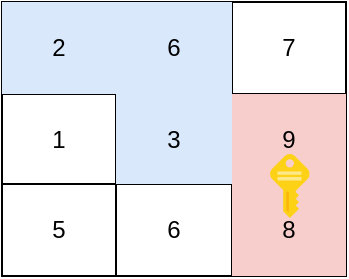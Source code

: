 <mxfile version="22.0.8" type="github">
  <diagram name="第 1 页" id="kbOdk6Lyz25s7205qlWB">
    <mxGraphModel dx="1375" dy="324" grid="0" gridSize="10" guides="1" tooltips="1" connect="1" arrows="1" fold="1" page="1" pageScale="1" pageWidth="827" pageHeight="1169" math="0" shadow="0">
      <root>
        <mxCell id="0" />
        <mxCell id="1" parent="0" />
        <mxCell id="M8ssOaXwAP-rkPCtN_ss-1" value="" style="shape=table;startSize=0;container=1;collapsible=0;childLayout=tableLayout;" vertex="1" parent="1">
          <mxGeometry x="-475" y="186" width="172" height="137" as="geometry" />
        </mxCell>
        <mxCell id="M8ssOaXwAP-rkPCtN_ss-2" value="" style="shape=tableRow;horizontal=0;startSize=0;swimlaneHead=0;swimlaneBody=0;strokeColor=inherit;top=0;left=0;bottom=0;right=0;collapsible=0;dropTarget=0;fillColor=none;points=[[0,0.5],[1,0.5]];portConstraint=eastwest;" vertex="1" parent="M8ssOaXwAP-rkPCtN_ss-1">
          <mxGeometry width="172" height="46" as="geometry" />
        </mxCell>
        <mxCell id="M8ssOaXwAP-rkPCtN_ss-3" value="2" style="shape=partialRectangle;html=1;whiteSpace=wrap;connectable=0;strokeColor=#6c8ebf;overflow=hidden;fillColor=#dae8fc;top=0;left=0;bottom=0;right=0;pointerEvents=1;" vertex="1" parent="M8ssOaXwAP-rkPCtN_ss-2">
          <mxGeometry width="57" height="46" as="geometry">
            <mxRectangle width="57" height="46" as="alternateBounds" />
          </mxGeometry>
        </mxCell>
        <mxCell id="M8ssOaXwAP-rkPCtN_ss-4" value="6" style="shape=partialRectangle;html=1;whiteSpace=wrap;connectable=0;strokeColor=#6c8ebf;overflow=hidden;fillColor=#dae8fc;top=0;left=0;bottom=0;right=0;pointerEvents=1;" vertex="1" parent="M8ssOaXwAP-rkPCtN_ss-2">
          <mxGeometry x="57" width="58" height="46" as="geometry">
            <mxRectangle width="58" height="46" as="alternateBounds" />
          </mxGeometry>
        </mxCell>
        <mxCell id="M8ssOaXwAP-rkPCtN_ss-5" value="7" style="shape=partialRectangle;html=1;whiteSpace=wrap;connectable=0;strokeColor=inherit;overflow=hidden;fillColor=none;top=0;left=0;bottom=0;right=0;pointerEvents=1;" vertex="1" parent="M8ssOaXwAP-rkPCtN_ss-2">
          <mxGeometry x="115" width="57" height="46" as="geometry">
            <mxRectangle width="57" height="46" as="alternateBounds" />
          </mxGeometry>
        </mxCell>
        <mxCell id="M8ssOaXwAP-rkPCtN_ss-6" value="" style="shape=tableRow;horizontal=0;startSize=0;swimlaneHead=0;swimlaneBody=0;strokeColor=inherit;top=0;left=0;bottom=0;right=0;collapsible=0;dropTarget=0;fillColor=none;points=[[0,0.5],[1,0.5]];portConstraint=eastwest;" vertex="1" parent="M8ssOaXwAP-rkPCtN_ss-1">
          <mxGeometry y="46" width="172" height="45" as="geometry" />
        </mxCell>
        <mxCell id="M8ssOaXwAP-rkPCtN_ss-7" value="1" style="shape=partialRectangle;html=1;whiteSpace=wrap;connectable=0;strokeColor=inherit;overflow=hidden;fillColor=none;top=0;left=0;bottom=0;right=0;pointerEvents=1;" vertex="1" parent="M8ssOaXwAP-rkPCtN_ss-6">
          <mxGeometry width="57" height="45" as="geometry">
            <mxRectangle width="57" height="45" as="alternateBounds" />
          </mxGeometry>
        </mxCell>
        <mxCell id="M8ssOaXwAP-rkPCtN_ss-8" value="3" style="shape=partialRectangle;html=1;whiteSpace=wrap;connectable=0;strokeColor=#6c8ebf;overflow=hidden;fillColor=#dae8fc;top=0;left=0;bottom=0;right=0;pointerEvents=1;" vertex="1" parent="M8ssOaXwAP-rkPCtN_ss-6">
          <mxGeometry x="57" width="58" height="45" as="geometry">
            <mxRectangle width="58" height="45" as="alternateBounds" />
          </mxGeometry>
        </mxCell>
        <mxCell id="M8ssOaXwAP-rkPCtN_ss-9" value="9" style="shape=partialRectangle;html=1;whiteSpace=wrap;connectable=0;strokeColor=#b85450;overflow=hidden;fillColor=#f8cecc;top=0;left=0;bottom=0;right=0;pointerEvents=1;" vertex="1" parent="M8ssOaXwAP-rkPCtN_ss-6">
          <mxGeometry x="115" width="57" height="45" as="geometry">
            <mxRectangle width="57" height="45" as="alternateBounds" />
          </mxGeometry>
        </mxCell>
        <mxCell id="M8ssOaXwAP-rkPCtN_ss-10" value="" style="shape=tableRow;horizontal=0;startSize=0;swimlaneHead=0;swimlaneBody=0;strokeColor=inherit;top=0;left=0;bottom=0;right=0;collapsible=0;dropTarget=0;fillColor=none;points=[[0,0.5],[1,0.5]];portConstraint=eastwest;" vertex="1" parent="M8ssOaXwAP-rkPCtN_ss-1">
          <mxGeometry y="91" width="172" height="46" as="geometry" />
        </mxCell>
        <mxCell id="M8ssOaXwAP-rkPCtN_ss-11" value="5" style="shape=partialRectangle;html=1;whiteSpace=wrap;connectable=0;strokeColor=inherit;overflow=hidden;fillColor=none;top=0;left=0;bottom=0;right=0;pointerEvents=1;" vertex="1" parent="M8ssOaXwAP-rkPCtN_ss-10">
          <mxGeometry width="57" height="46" as="geometry">
            <mxRectangle width="57" height="46" as="alternateBounds" />
          </mxGeometry>
        </mxCell>
        <mxCell id="M8ssOaXwAP-rkPCtN_ss-12" value="6" style="shape=partialRectangle;html=1;whiteSpace=wrap;connectable=0;strokeColor=inherit;overflow=hidden;fillColor=none;top=0;left=0;bottom=0;right=0;pointerEvents=1;" vertex="1" parent="M8ssOaXwAP-rkPCtN_ss-10">
          <mxGeometry x="57" width="58" height="46" as="geometry">
            <mxRectangle width="58" height="46" as="alternateBounds" />
          </mxGeometry>
        </mxCell>
        <mxCell id="M8ssOaXwAP-rkPCtN_ss-13" value="8" style="shape=partialRectangle;html=1;whiteSpace=wrap;connectable=0;strokeColor=#b85450;overflow=hidden;fillColor=#f8cecc;top=0;left=0;bottom=0;right=0;pointerEvents=1;" vertex="1" parent="M8ssOaXwAP-rkPCtN_ss-10">
          <mxGeometry x="115" width="57" height="46" as="geometry">
            <mxRectangle width="57" height="46" as="alternateBounds" />
          </mxGeometry>
        </mxCell>
        <mxCell id="M8ssOaXwAP-rkPCtN_ss-14" value="" style="image;sketch=0;aspect=fixed;html=1;points=[];align=center;fontSize=12;image=img/lib/mscae/Key.svg;" vertex="1" parent="1">
          <mxGeometry x="-341" y="262" width="19.84" height="32" as="geometry" />
        </mxCell>
      </root>
    </mxGraphModel>
  </diagram>
</mxfile>
